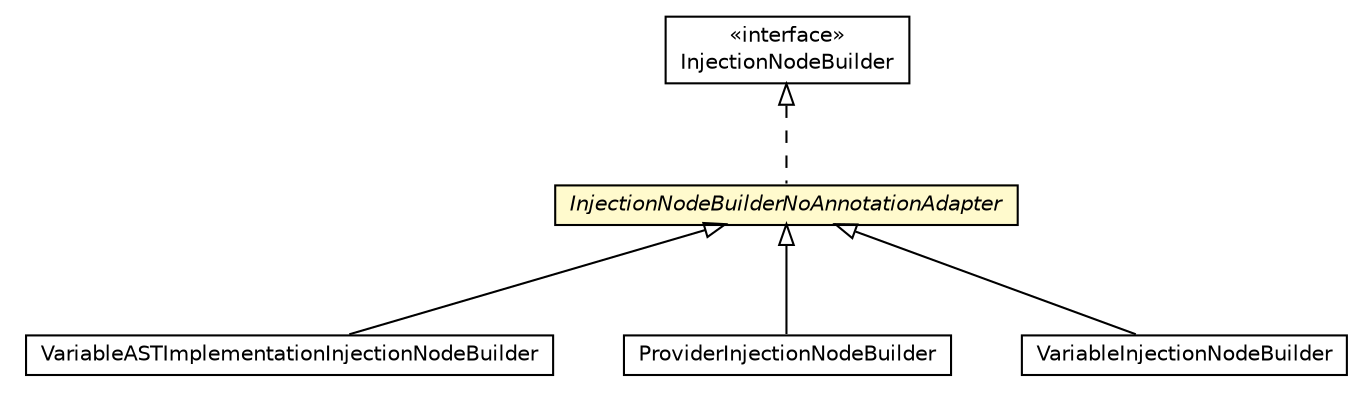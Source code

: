 #!/usr/local/bin/dot
#
# Class diagram 
# Generated by UMLGraph version 5.1 (http://www.umlgraph.org/)
#

digraph G {
	edge [fontname="Helvetica",fontsize=10,labelfontname="Helvetica",labelfontsize=10];
	node [fontname="Helvetica",fontsize=10,shape=plaintext];
	nodesep=0.25;
	ranksep=0.5;
	// org.androidtransfuse.gen.variableBuilder.VariableASTImplementationInjectionNodeBuilder
	c71473 [label=<<table title="org.androidtransfuse.gen.variableBuilder.VariableASTImplementationInjectionNodeBuilder" border="0" cellborder="1" cellspacing="0" cellpadding="2" port="p" href="./VariableASTImplementationInjectionNodeBuilder.html">
		<tr><td><table border="0" cellspacing="0" cellpadding="1">
<tr><td align="center" balign="center"> VariableASTImplementationInjectionNodeBuilder </td></tr>
		</table></td></tr>
		</table>>, fontname="Helvetica", fontcolor="black", fontsize=10.0];
	// org.androidtransfuse.gen.variableBuilder.InjectionNodeBuilderNoAnnotationAdapter
	c71474 [label=<<table title="org.androidtransfuse.gen.variableBuilder.InjectionNodeBuilderNoAnnotationAdapter" border="0" cellborder="1" cellspacing="0" cellpadding="2" port="p" bgcolor="lemonChiffon" href="./InjectionNodeBuilderNoAnnotationAdapter.html">
		<tr><td><table border="0" cellspacing="0" cellpadding="1">
<tr><td align="center" balign="center"><font face="Helvetica-Oblique"> InjectionNodeBuilderNoAnnotationAdapter </font></td></tr>
		</table></td></tr>
		</table>>, fontname="Helvetica", fontcolor="black", fontsize=10.0];
	// org.androidtransfuse.gen.variableBuilder.InjectionNodeBuilder
	c71477 [label=<<table title="org.androidtransfuse.gen.variableBuilder.InjectionNodeBuilder" border="0" cellborder="1" cellspacing="0" cellpadding="2" port="p" href="./InjectionNodeBuilder.html">
		<tr><td><table border="0" cellspacing="0" cellpadding="1">
<tr><td align="center" balign="center"> &#171;interface&#187; </td></tr>
<tr><td align="center" balign="center"> InjectionNodeBuilder </td></tr>
		</table></td></tr>
		</table>>, fontname="Helvetica", fontcolor="black", fontsize=10.0];
	// org.androidtransfuse.gen.variableBuilder.ProviderInjectionNodeBuilder
	c71483 [label=<<table title="org.androidtransfuse.gen.variableBuilder.ProviderInjectionNodeBuilder" border="0" cellborder="1" cellspacing="0" cellpadding="2" port="p" href="./ProviderInjectionNodeBuilder.html">
		<tr><td><table border="0" cellspacing="0" cellpadding="1">
<tr><td align="center" balign="center"> ProviderInjectionNodeBuilder </td></tr>
		</table></td></tr>
		</table>>, fontname="Helvetica", fontcolor="black", fontsize=10.0];
	// org.androidtransfuse.gen.variableBuilder.VariableInjectionNodeBuilder
	c71491 [label=<<table title="org.androidtransfuse.gen.variableBuilder.VariableInjectionNodeBuilder" border="0" cellborder="1" cellspacing="0" cellpadding="2" port="p" href="./VariableInjectionNodeBuilder.html">
		<tr><td><table border="0" cellspacing="0" cellpadding="1">
<tr><td align="center" balign="center"> VariableInjectionNodeBuilder </td></tr>
		</table></td></tr>
		</table>>, fontname="Helvetica", fontcolor="black", fontsize=10.0];
	//org.androidtransfuse.gen.variableBuilder.VariableASTImplementationInjectionNodeBuilder extends org.androidtransfuse.gen.variableBuilder.InjectionNodeBuilderNoAnnotationAdapter
	c71474:p -> c71473:p [dir=back,arrowtail=empty];
	//org.androidtransfuse.gen.variableBuilder.InjectionNodeBuilderNoAnnotationAdapter implements org.androidtransfuse.gen.variableBuilder.InjectionNodeBuilder
	c71477:p -> c71474:p [dir=back,arrowtail=empty,style=dashed];
	//org.androidtransfuse.gen.variableBuilder.ProviderInjectionNodeBuilder extends org.androidtransfuse.gen.variableBuilder.InjectionNodeBuilderNoAnnotationAdapter
	c71474:p -> c71483:p [dir=back,arrowtail=empty];
	//org.androidtransfuse.gen.variableBuilder.VariableInjectionNodeBuilder extends org.androidtransfuse.gen.variableBuilder.InjectionNodeBuilderNoAnnotationAdapter
	c71474:p -> c71491:p [dir=back,arrowtail=empty];
}

